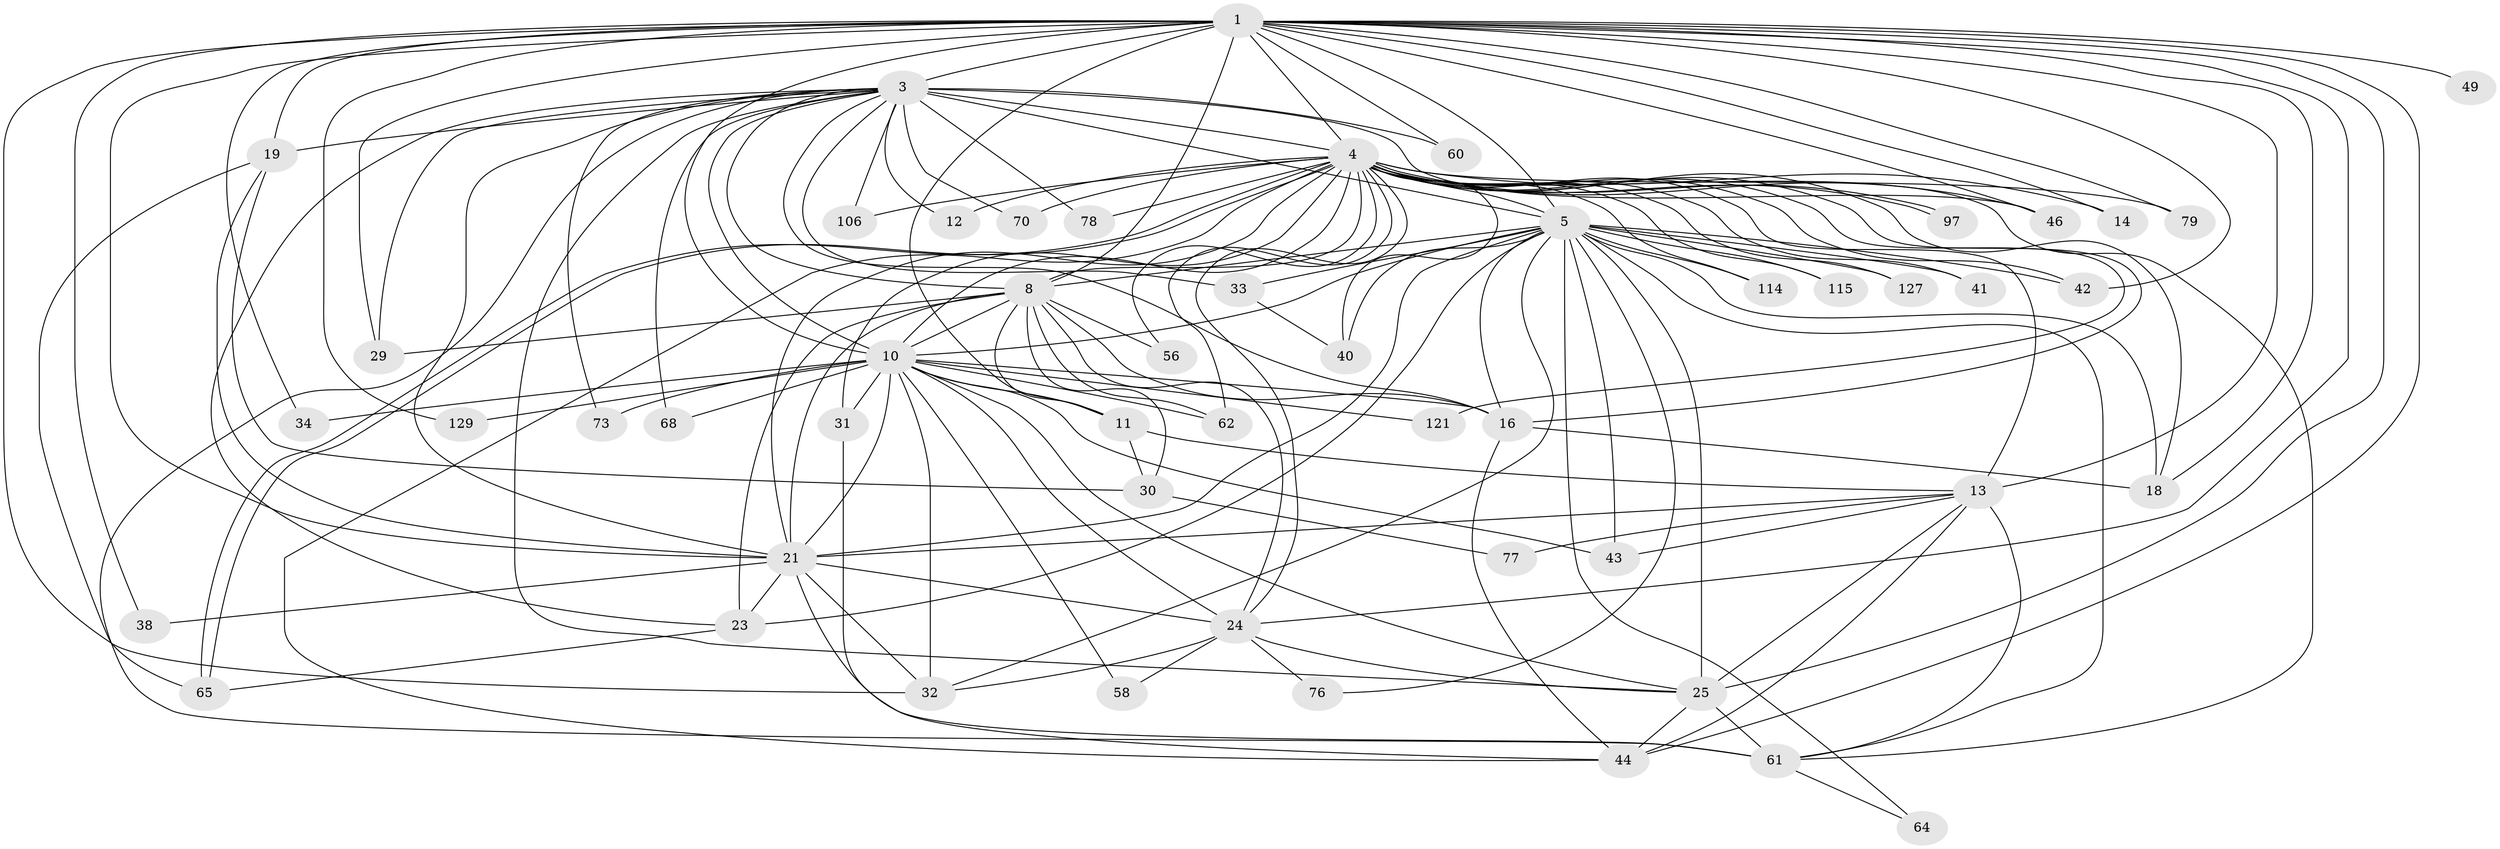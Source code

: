 // original degree distribution, {24: 0.007633587786259542, 20: 0.015267175572519083, 17: 0.015267175572519083, 44: 0.007633587786259542, 18: 0.007633587786259542, 21: 0.007633587786259542, 16: 0.015267175572519083, 25: 0.007633587786259542, 7: 0.015267175572519083, 2: 0.5419847328244275, 3: 0.22137404580152673, 4: 0.06870229007633588, 11: 0.007633587786259542, 6: 0.04580152671755725, 5: 0.015267175572519083}
// Generated by graph-tools (version 1.1) at 2025/17/03/04/25 18:17:31]
// undirected, 52 vertices, 148 edges
graph export_dot {
graph [start="1"]
  node [color=gray90,style=filled];
  1 [super="+55+2"];
  3 [super="+9+7+48"];
  4 [super="+57+82+15"];
  5 [super="+74+6"];
  8 [super="+39"];
  10 [super="+26"];
  11 [super="+47+83"];
  12;
  13 [super="+22"];
  14;
  16 [super="+54+17+92+91+88"];
  18 [super="+20"];
  19 [super="+52"];
  21 [super="+101+102+112+80+45+75+37+53"];
  23 [super="+51"];
  24 [super="+27+67"];
  25 [super="+93"];
  29;
  30 [super="+69"];
  31 [super="+59"];
  32 [super="+103+81+84"];
  33;
  34;
  38;
  40 [super="+122"];
  41;
  42 [super="+111"];
  43 [super="+63"];
  44 [super="+72+87"];
  46 [super="+119"];
  49;
  56;
  58;
  60;
  61 [super="+109+86"];
  62 [super="+71"];
  64;
  65 [super="+85"];
  68;
  70 [super="+131"];
  73;
  76;
  77;
  78;
  79;
  97;
  106;
  114;
  115;
  121;
  127;
  129;
  1 -- 3 [weight=6];
  1 -- 4 [weight=3];
  1 -- 5 [weight=5];
  1 -- 8 [weight=3];
  1 -- 10 [weight=2];
  1 -- 11 [weight=3];
  1 -- 13 [weight=2];
  1 -- 18;
  1 -- 21;
  1 -- 32 [weight=2];
  1 -- 34;
  1 -- 42;
  1 -- 79;
  1 -- 129;
  1 -- 24 [weight=2];
  1 -- 44;
  1 -- 14;
  1 -- 19;
  1 -- 25;
  1 -- 29;
  1 -- 38;
  1 -- 46;
  1 -- 49 [weight=2];
  1 -- 60;
  3 -- 4 [weight=6];
  3 -- 5 [weight=7];
  3 -- 8 [weight=3];
  3 -- 10 [weight=4];
  3 -- 23;
  3 -- 46;
  3 -- 68;
  3 -- 12;
  3 -- 78;
  3 -- 19 [weight=2];
  3 -- 60;
  3 -- 29;
  3 -- 16;
  3 -- 70;
  3 -- 25;
  3 -- 33;
  3 -- 73;
  3 -- 106;
  3 -- 21 [weight=3];
  3 -- 61;
  4 -- 5 [weight=2];
  4 -- 8;
  4 -- 10;
  4 -- 12;
  4 -- 14;
  4 -- 18;
  4 -- 24 [weight=2];
  4 -- 31;
  4 -- 40;
  4 -- 41;
  4 -- 42;
  4 -- 46;
  4 -- 56;
  4 -- 61;
  4 -- 62;
  4 -- 65;
  4 -- 65;
  4 -- 70 [weight=2];
  4 -- 79;
  4 -- 97;
  4 -- 97;
  4 -- 106;
  4 -- 114;
  4 -- 115;
  4 -- 121;
  4 -- 127;
  4 -- 21 [weight=3];
  4 -- 78;
  4 -- 44;
  4 -- 16 [weight=2];
  4 -- 13;
  5 -- 8 [weight=2];
  5 -- 10 [weight=2];
  5 -- 16;
  5 -- 33;
  5 -- 43;
  5 -- 127;
  5 -- 42;
  5 -- 18;
  5 -- 32;
  5 -- 23;
  5 -- 64;
  5 -- 76;
  5 -- 21 [weight=2];
  5 -- 25 [weight=2];
  5 -- 40;
  5 -- 41;
  5 -- 114;
  5 -- 115;
  5 -- 61;
  8 -- 10;
  8 -- 21;
  8 -- 29;
  8 -- 30;
  8 -- 56;
  8 -- 16 [weight=2];
  8 -- 23;
  8 -- 24;
  8 -- 62;
  8 -- 11;
  10 -- 11;
  10 -- 16 [weight=2];
  10 -- 31;
  10 -- 43 [weight=2];
  10 -- 58;
  10 -- 62;
  10 -- 68;
  10 -- 73;
  10 -- 121;
  10 -- 129;
  10 -- 21 [weight=2];
  10 -- 32;
  10 -- 24;
  10 -- 25 [weight=2];
  10 -- 34;
  11 -- 13;
  11 -- 30;
  13 -- 43;
  13 -- 44;
  13 -- 77;
  13 -- 21;
  13 -- 25;
  13 -- 61;
  16 -- 44;
  16 -- 18;
  19 -- 30;
  19 -- 65;
  19 -- 21;
  21 -- 23;
  21 -- 24;
  21 -- 32;
  21 -- 38;
  21 -- 61;
  23 -- 65;
  24 -- 58;
  24 -- 25;
  24 -- 76;
  24 -- 32;
  25 -- 44;
  25 -- 61 [weight=2];
  30 -- 77;
  31 -- 44;
  33 -- 40;
  61 -- 64;
}
